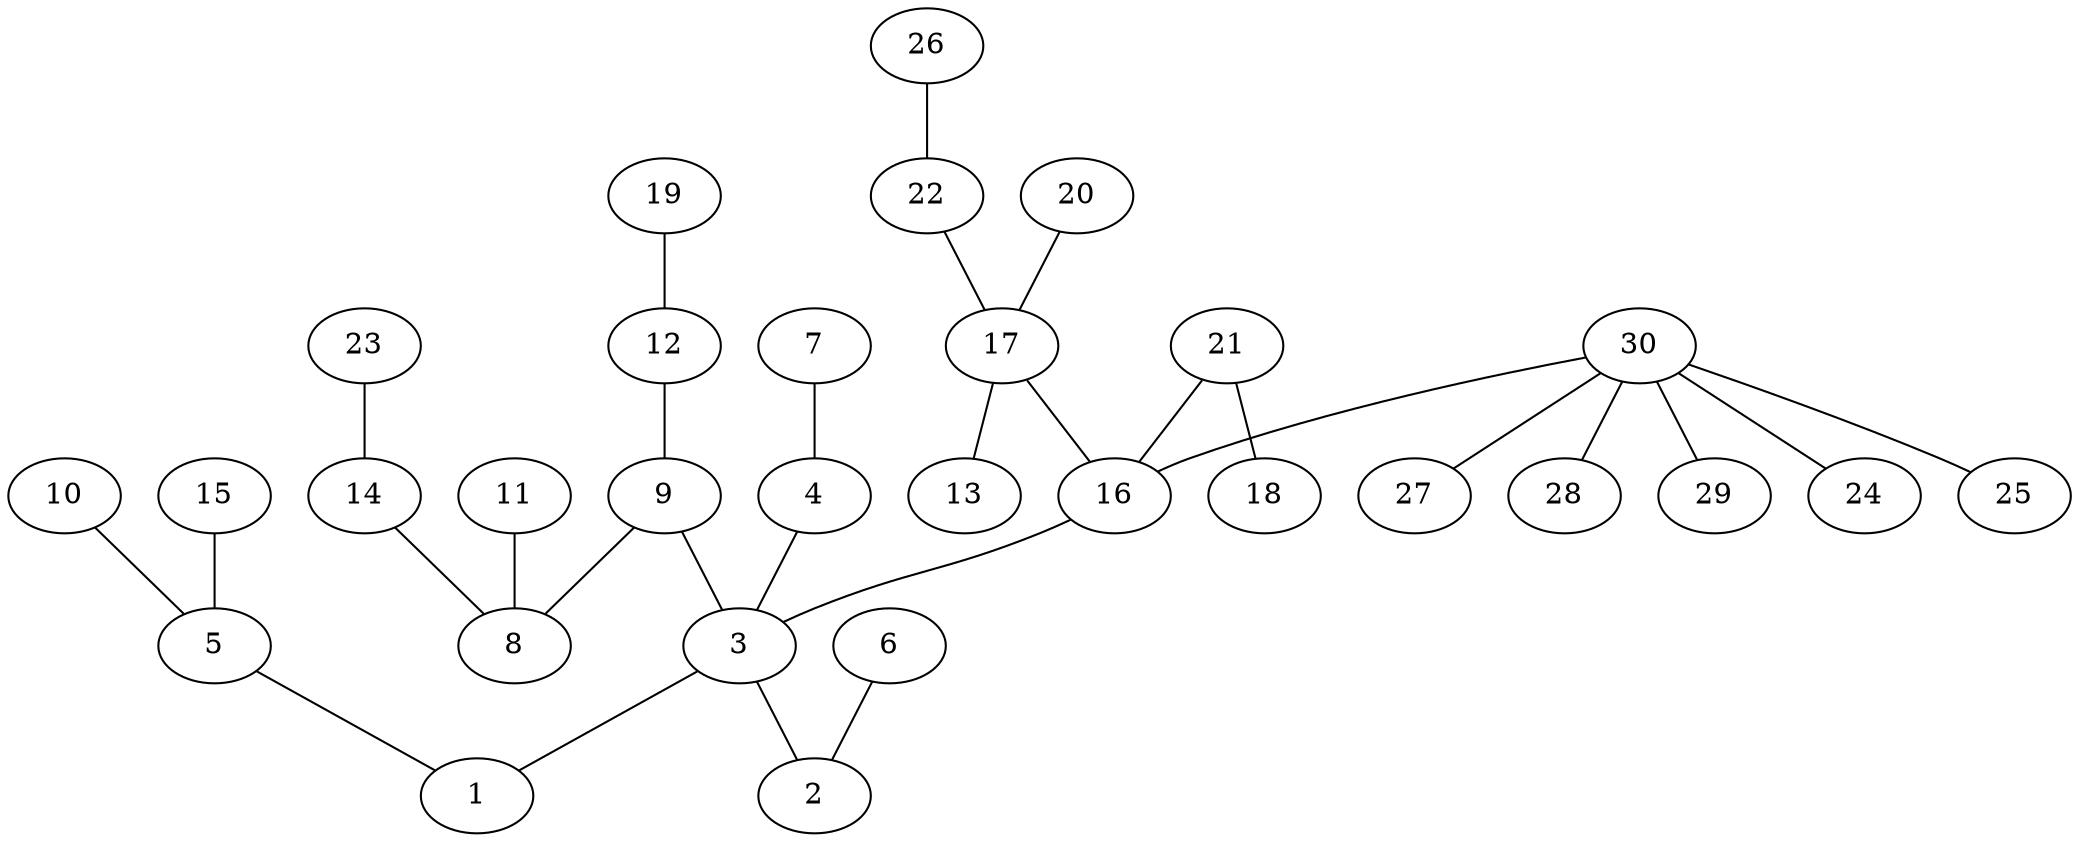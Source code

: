graph x {
3 -- 1
3 -- 2
4 -- 3
9 -- 3
16 -- 3
5 -- 1
6 -- 2
7 -- 4
9 -- 8
12 -- 9
17 -- 16
21 -- 16
30 -- 16
10 -- 5
15 -- 5
11 -- 8
14 -- 8
19 -- 12
17 -- 13
20 -- 17
22 -- 17
21 -- 18
30 -- 24
30 -- 25
30 -- 27
30 -- 28
30 -- 29
23 -- 14
26 -- 22
}